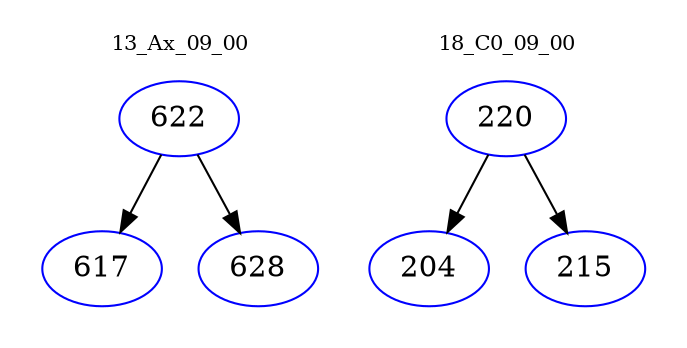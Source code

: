 digraph{
subgraph cluster_0 {
color = white
label = "13_Ax_09_00";
fontsize=10;
T0_622 [label="622", color="blue"]
T0_622 -> T0_617 [color="black"]
T0_617 [label="617", color="blue"]
T0_622 -> T0_628 [color="black"]
T0_628 [label="628", color="blue"]
}
subgraph cluster_1 {
color = white
label = "18_C0_09_00";
fontsize=10;
T1_220 [label="220", color="blue"]
T1_220 -> T1_204 [color="black"]
T1_204 [label="204", color="blue"]
T1_220 -> T1_215 [color="black"]
T1_215 [label="215", color="blue"]
}
}
